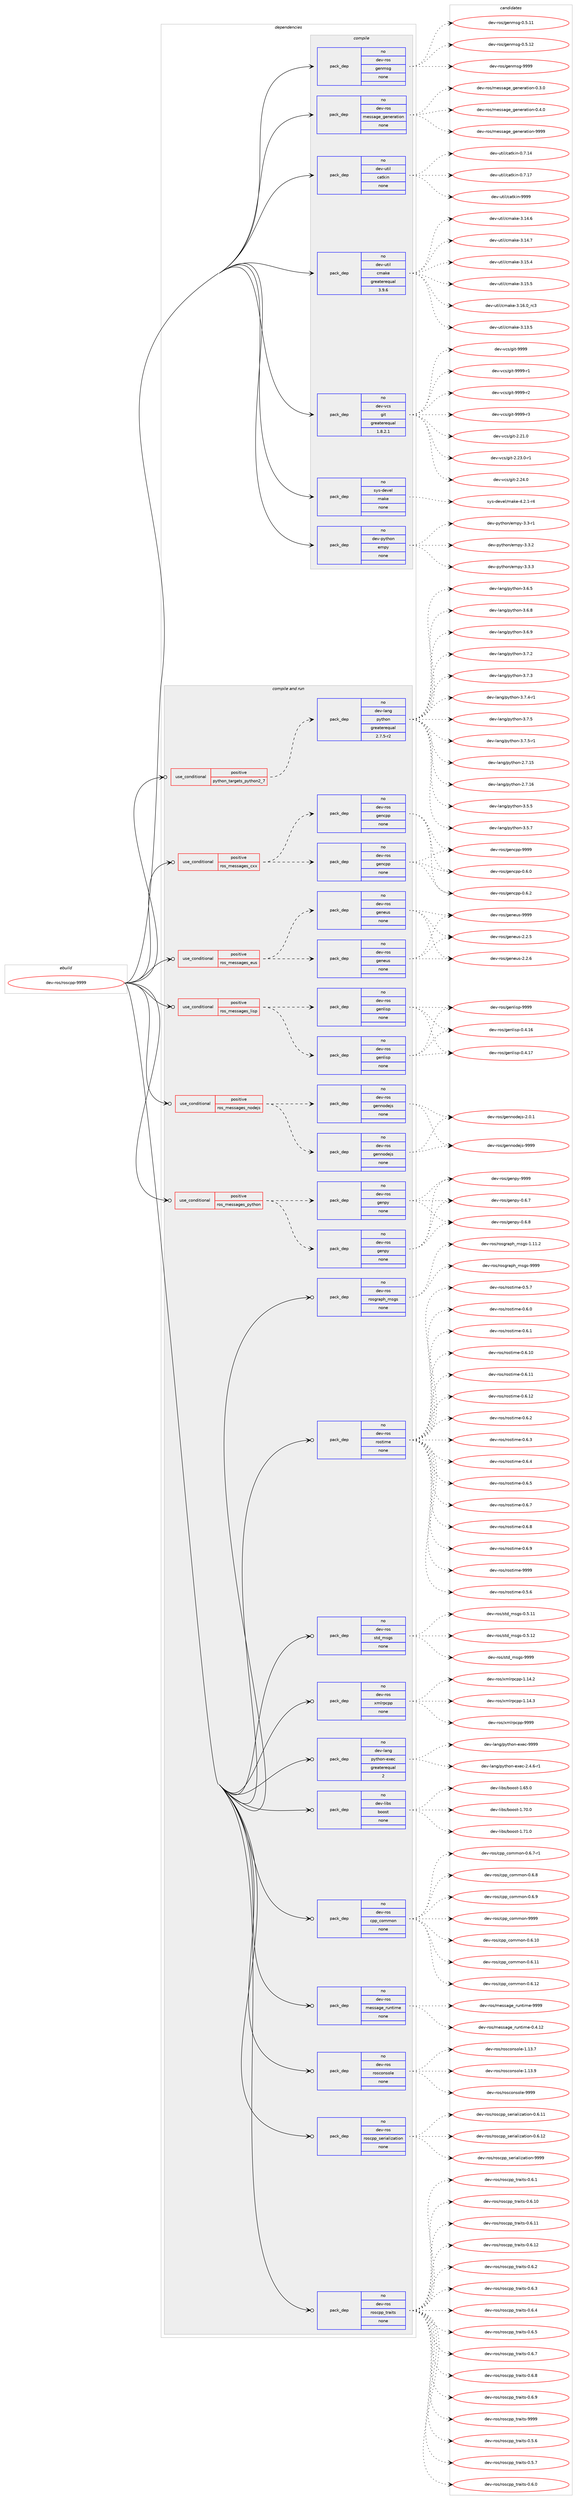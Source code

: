 digraph prolog {

# *************
# Graph options
# *************

newrank=true;
concentrate=true;
compound=true;
graph [rankdir=LR,fontname=Helvetica,fontsize=10,ranksep=1.5];#, ranksep=2.5, nodesep=0.2];
edge  [arrowhead=vee];
node  [fontname=Helvetica,fontsize=10];

# **********
# The ebuild
# **********

subgraph cluster_leftcol {
color=gray;
rank=same;
label=<<i>ebuild</i>>;
id [label="dev-ros/roscpp-9999", color=red, width=4, href="../dev-ros/roscpp-9999.svg"];
}

# ****************
# The dependencies
# ****************

subgraph cluster_midcol {
color=gray;
label=<<i>dependencies</i>>;
subgraph cluster_compile {
fillcolor="#eeeeee";
style=filled;
label=<<i>compile</i>>;
subgraph pack494331 {
dependency660793 [label=<<TABLE BORDER="0" CELLBORDER="1" CELLSPACING="0" CELLPADDING="4" WIDTH="220"><TR><TD ROWSPAN="6" CELLPADDING="30">pack_dep</TD></TR><TR><TD WIDTH="110">no</TD></TR><TR><TD>dev-python</TD></TR><TR><TD>empy</TD></TR><TR><TD>none</TD></TR><TR><TD></TD></TR></TABLE>>, shape=none, color=blue];
}
id:e -> dependency660793:w [weight=20,style="solid",arrowhead="vee"];
subgraph pack494332 {
dependency660794 [label=<<TABLE BORDER="0" CELLBORDER="1" CELLSPACING="0" CELLPADDING="4" WIDTH="220"><TR><TD ROWSPAN="6" CELLPADDING="30">pack_dep</TD></TR><TR><TD WIDTH="110">no</TD></TR><TR><TD>dev-ros</TD></TR><TR><TD>genmsg</TD></TR><TR><TD>none</TD></TR><TR><TD></TD></TR></TABLE>>, shape=none, color=blue];
}
id:e -> dependency660794:w [weight=20,style="solid",arrowhead="vee"];
subgraph pack494333 {
dependency660795 [label=<<TABLE BORDER="0" CELLBORDER="1" CELLSPACING="0" CELLPADDING="4" WIDTH="220"><TR><TD ROWSPAN="6" CELLPADDING="30">pack_dep</TD></TR><TR><TD WIDTH="110">no</TD></TR><TR><TD>dev-ros</TD></TR><TR><TD>message_generation</TD></TR><TR><TD>none</TD></TR><TR><TD></TD></TR></TABLE>>, shape=none, color=blue];
}
id:e -> dependency660795:w [weight=20,style="solid",arrowhead="vee"];
subgraph pack494334 {
dependency660796 [label=<<TABLE BORDER="0" CELLBORDER="1" CELLSPACING="0" CELLPADDING="4" WIDTH="220"><TR><TD ROWSPAN="6" CELLPADDING="30">pack_dep</TD></TR><TR><TD WIDTH="110">no</TD></TR><TR><TD>dev-util</TD></TR><TR><TD>catkin</TD></TR><TR><TD>none</TD></TR><TR><TD></TD></TR></TABLE>>, shape=none, color=blue];
}
id:e -> dependency660796:w [weight=20,style="solid",arrowhead="vee"];
subgraph pack494335 {
dependency660797 [label=<<TABLE BORDER="0" CELLBORDER="1" CELLSPACING="0" CELLPADDING="4" WIDTH="220"><TR><TD ROWSPAN="6" CELLPADDING="30">pack_dep</TD></TR><TR><TD WIDTH="110">no</TD></TR><TR><TD>dev-util</TD></TR><TR><TD>cmake</TD></TR><TR><TD>greaterequal</TD></TR><TR><TD>3.9.6</TD></TR></TABLE>>, shape=none, color=blue];
}
id:e -> dependency660797:w [weight=20,style="solid",arrowhead="vee"];
subgraph pack494336 {
dependency660798 [label=<<TABLE BORDER="0" CELLBORDER="1" CELLSPACING="0" CELLPADDING="4" WIDTH="220"><TR><TD ROWSPAN="6" CELLPADDING="30">pack_dep</TD></TR><TR><TD WIDTH="110">no</TD></TR><TR><TD>dev-vcs</TD></TR><TR><TD>git</TD></TR><TR><TD>greaterequal</TD></TR><TR><TD>1.8.2.1</TD></TR></TABLE>>, shape=none, color=blue];
}
id:e -> dependency660798:w [weight=20,style="solid",arrowhead="vee"];
subgraph pack494337 {
dependency660799 [label=<<TABLE BORDER="0" CELLBORDER="1" CELLSPACING="0" CELLPADDING="4" WIDTH="220"><TR><TD ROWSPAN="6" CELLPADDING="30">pack_dep</TD></TR><TR><TD WIDTH="110">no</TD></TR><TR><TD>sys-devel</TD></TR><TR><TD>make</TD></TR><TR><TD>none</TD></TR><TR><TD></TD></TR></TABLE>>, shape=none, color=blue];
}
id:e -> dependency660799:w [weight=20,style="solid",arrowhead="vee"];
}
subgraph cluster_compileandrun {
fillcolor="#eeeeee";
style=filled;
label=<<i>compile and run</i>>;
subgraph cond154556 {
dependency660800 [label=<<TABLE BORDER="0" CELLBORDER="1" CELLSPACING="0" CELLPADDING="4"><TR><TD ROWSPAN="3" CELLPADDING="10">use_conditional</TD></TR><TR><TD>positive</TD></TR><TR><TD>python_targets_python2_7</TD></TR></TABLE>>, shape=none, color=red];
subgraph pack494338 {
dependency660801 [label=<<TABLE BORDER="0" CELLBORDER="1" CELLSPACING="0" CELLPADDING="4" WIDTH="220"><TR><TD ROWSPAN="6" CELLPADDING="30">pack_dep</TD></TR><TR><TD WIDTH="110">no</TD></TR><TR><TD>dev-lang</TD></TR><TR><TD>python</TD></TR><TR><TD>greaterequal</TD></TR><TR><TD>2.7.5-r2</TD></TR></TABLE>>, shape=none, color=blue];
}
dependency660800:e -> dependency660801:w [weight=20,style="dashed",arrowhead="vee"];
}
id:e -> dependency660800:w [weight=20,style="solid",arrowhead="odotvee"];
subgraph cond154557 {
dependency660802 [label=<<TABLE BORDER="0" CELLBORDER="1" CELLSPACING="0" CELLPADDING="4"><TR><TD ROWSPAN="3" CELLPADDING="10">use_conditional</TD></TR><TR><TD>positive</TD></TR><TR><TD>ros_messages_cxx</TD></TR></TABLE>>, shape=none, color=red];
subgraph pack494339 {
dependency660803 [label=<<TABLE BORDER="0" CELLBORDER="1" CELLSPACING="0" CELLPADDING="4" WIDTH="220"><TR><TD ROWSPAN="6" CELLPADDING="30">pack_dep</TD></TR><TR><TD WIDTH="110">no</TD></TR><TR><TD>dev-ros</TD></TR><TR><TD>gencpp</TD></TR><TR><TD>none</TD></TR><TR><TD></TD></TR></TABLE>>, shape=none, color=blue];
}
dependency660802:e -> dependency660803:w [weight=20,style="dashed",arrowhead="vee"];
subgraph pack494340 {
dependency660804 [label=<<TABLE BORDER="0" CELLBORDER="1" CELLSPACING="0" CELLPADDING="4" WIDTH="220"><TR><TD ROWSPAN="6" CELLPADDING="30">pack_dep</TD></TR><TR><TD WIDTH="110">no</TD></TR><TR><TD>dev-ros</TD></TR><TR><TD>gencpp</TD></TR><TR><TD>none</TD></TR><TR><TD></TD></TR></TABLE>>, shape=none, color=blue];
}
dependency660802:e -> dependency660804:w [weight=20,style="dashed",arrowhead="vee"];
}
id:e -> dependency660802:w [weight=20,style="solid",arrowhead="odotvee"];
subgraph cond154558 {
dependency660805 [label=<<TABLE BORDER="0" CELLBORDER="1" CELLSPACING="0" CELLPADDING="4"><TR><TD ROWSPAN="3" CELLPADDING="10">use_conditional</TD></TR><TR><TD>positive</TD></TR><TR><TD>ros_messages_eus</TD></TR></TABLE>>, shape=none, color=red];
subgraph pack494341 {
dependency660806 [label=<<TABLE BORDER="0" CELLBORDER="1" CELLSPACING="0" CELLPADDING="4" WIDTH="220"><TR><TD ROWSPAN="6" CELLPADDING="30">pack_dep</TD></TR><TR><TD WIDTH="110">no</TD></TR><TR><TD>dev-ros</TD></TR><TR><TD>geneus</TD></TR><TR><TD>none</TD></TR><TR><TD></TD></TR></TABLE>>, shape=none, color=blue];
}
dependency660805:e -> dependency660806:w [weight=20,style="dashed",arrowhead="vee"];
subgraph pack494342 {
dependency660807 [label=<<TABLE BORDER="0" CELLBORDER="1" CELLSPACING="0" CELLPADDING="4" WIDTH="220"><TR><TD ROWSPAN="6" CELLPADDING="30">pack_dep</TD></TR><TR><TD WIDTH="110">no</TD></TR><TR><TD>dev-ros</TD></TR><TR><TD>geneus</TD></TR><TR><TD>none</TD></TR><TR><TD></TD></TR></TABLE>>, shape=none, color=blue];
}
dependency660805:e -> dependency660807:w [weight=20,style="dashed",arrowhead="vee"];
}
id:e -> dependency660805:w [weight=20,style="solid",arrowhead="odotvee"];
subgraph cond154559 {
dependency660808 [label=<<TABLE BORDER="0" CELLBORDER="1" CELLSPACING="0" CELLPADDING="4"><TR><TD ROWSPAN="3" CELLPADDING="10">use_conditional</TD></TR><TR><TD>positive</TD></TR><TR><TD>ros_messages_lisp</TD></TR></TABLE>>, shape=none, color=red];
subgraph pack494343 {
dependency660809 [label=<<TABLE BORDER="0" CELLBORDER="1" CELLSPACING="0" CELLPADDING="4" WIDTH="220"><TR><TD ROWSPAN="6" CELLPADDING="30">pack_dep</TD></TR><TR><TD WIDTH="110">no</TD></TR><TR><TD>dev-ros</TD></TR><TR><TD>genlisp</TD></TR><TR><TD>none</TD></TR><TR><TD></TD></TR></TABLE>>, shape=none, color=blue];
}
dependency660808:e -> dependency660809:w [weight=20,style="dashed",arrowhead="vee"];
subgraph pack494344 {
dependency660810 [label=<<TABLE BORDER="0" CELLBORDER="1" CELLSPACING="0" CELLPADDING="4" WIDTH="220"><TR><TD ROWSPAN="6" CELLPADDING="30">pack_dep</TD></TR><TR><TD WIDTH="110">no</TD></TR><TR><TD>dev-ros</TD></TR><TR><TD>genlisp</TD></TR><TR><TD>none</TD></TR><TR><TD></TD></TR></TABLE>>, shape=none, color=blue];
}
dependency660808:e -> dependency660810:w [weight=20,style="dashed",arrowhead="vee"];
}
id:e -> dependency660808:w [weight=20,style="solid",arrowhead="odotvee"];
subgraph cond154560 {
dependency660811 [label=<<TABLE BORDER="0" CELLBORDER="1" CELLSPACING="0" CELLPADDING="4"><TR><TD ROWSPAN="3" CELLPADDING="10">use_conditional</TD></TR><TR><TD>positive</TD></TR><TR><TD>ros_messages_nodejs</TD></TR></TABLE>>, shape=none, color=red];
subgraph pack494345 {
dependency660812 [label=<<TABLE BORDER="0" CELLBORDER="1" CELLSPACING="0" CELLPADDING="4" WIDTH="220"><TR><TD ROWSPAN="6" CELLPADDING="30">pack_dep</TD></TR><TR><TD WIDTH="110">no</TD></TR><TR><TD>dev-ros</TD></TR><TR><TD>gennodejs</TD></TR><TR><TD>none</TD></TR><TR><TD></TD></TR></TABLE>>, shape=none, color=blue];
}
dependency660811:e -> dependency660812:w [weight=20,style="dashed",arrowhead="vee"];
subgraph pack494346 {
dependency660813 [label=<<TABLE BORDER="0" CELLBORDER="1" CELLSPACING="0" CELLPADDING="4" WIDTH="220"><TR><TD ROWSPAN="6" CELLPADDING="30">pack_dep</TD></TR><TR><TD WIDTH="110">no</TD></TR><TR><TD>dev-ros</TD></TR><TR><TD>gennodejs</TD></TR><TR><TD>none</TD></TR><TR><TD></TD></TR></TABLE>>, shape=none, color=blue];
}
dependency660811:e -> dependency660813:w [weight=20,style="dashed",arrowhead="vee"];
}
id:e -> dependency660811:w [weight=20,style="solid",arrowhead="odotvee"];
subgraph cond154561 {
dependency660814 [label=<<TABLE BORDER="0" CELLBORDER="1" CELLSPACING="0" CELLPADDING="4"><TR><TD ROWSPAN="3" CELLPADDING="10">use_conditional</TD></TR><TR><TD>positive</TD></TR><TR><TD>ros_messages_python</TD></TR></TABLE>>, shape=none, color=red];
subgraph pack494347 {
dependency660815 [label=<<TABLE BORDER="0" CELLBORDER="1" CELLSPACING="0" CELLPADDING="4" WIDTH="220"><TR><TD ROWSPAN="6" CELLPADDING="30">pack_dep</TD></TR><TR><TD WIDTH="110">no</TD></TR><TR><TD>dev-ros</TD></TR><TR><TD>genpy</TD></TR><TR><TD>none</TD></TR><TR><TD></TD></TR></TABLE>>, shape=none, color=blue];
}
dependency660814:e -> dependency660815:w [weight=20,style="dashed",arrowhead="vee"];
subgraph pack494348 {
dependency660816 [label=<<TABLE BORDER="0" CELLBORDER="1" CELLSPACING="0" CELLPADDING="4" WIDTH="220"><TR><TD ROWSPAN="6" CELLPADDING="30">pack_dep</TD></TR><TR><TD WIDTH="110">no</TD></TR><TR><TD>dev-ros</TD></TR><TR><TD>genpy</TD></TR><TR><TD>none</TD></TR><TR><TD></TD></TR></TABLE>>, shape=none, color=blue];
}
dependency660814:e -> dependency660816:w [weight=20,style="dashed",arrowhead="vee"];
}
id:e -> dependency660814:w [weight=20,style="solid",arrowhead="odotvee"];
subgraph pack494349 {
dependency660817 [label=<<TABLE BORDER="0" CELLBORDER="1" CELLSPACING="0" CELLPADDING="4" WIDTH="220"><TR><TD ROWSPAN="6" CELLPADDING="30">pack_dep</TD></TR><TR><TD WIDTH="110">no</TD></TR><TR><TD>dev-lang</TD></TR><TR><TD>python-exec</TD></TR><TR><TD>greaterequal</TD></TR><TR><TD>2</TD></TR></TABLE>>, shape=none, color=blue];
}
id:e -> dependency660817:w [weight=20,style="solid",arrowhead="odotvee"];
subgraph pack494350 {
dependency660818 [label=<<TABLE BORDER="0" CELLBORDER="1" CELLSPACING="0" CELLPADDING="4" WIDTH="220"><TR><TD ROWSPAN="6" CELLPADDING="30">pack_dep</TD></TR><TR><TD WIDTH="110">no</TD></TR><TR><TD>dev-libs</TD></TR><TR><TD>boost</TD></TR><TR><TD>none</TD></TR><TR><TD></TD></TR></TABLE>>, shape=none, color=blue];
}
id:e -> dependency660818:w [weight=20,style="solid",arrowhead="odotvee"];
subgraph pack494351 {
dependency660819 [label=<<TABLE BORDER="0" CELLBORDER="1" CELLSPACING="0" CELLPADDING="4" WIDTH="220"><TR><TD ROWSPAN="6" CELLPADDING="30">pack_dep</TD></TR><TR><TD WIDTH="110">no</TD></TR><TR><TD>dev-ros</TD></TR><TR><TD>cpp_common</TD></TR><TR><TD>none</TD></TR><TR><TD></TD></TR></TABLE>>, shape=none, color=blue];
}
id:e -> dependency660819:w [weight=20,style="solid",arrowhead="odotvee"];
subgraph pack494352 {
dependency660820 [label=<<TABLE BORDER="0" CELLBORDER="1" CELLSPACING="0" CELLPADDING="4" WIDTH="220"><TR><TD ROWSPAN="6" CELLPADDING="30">pack_dep</TD></TR><TR><TD WIDTH="110">no</TD></TR><TR><TD>dev-ros</TD></TR><TR><TD>message_runtime</TD></TR><TR><TD>none</TD></TR><TR><TD></TD></TR></TABLE>>, shape=none, color=blue];
}
id:e -> dependency660820:w [weight=20,style="solid",arrowhead="odotvee"];
subgraph pack494353 {
dependency660821 [label=<<TABLE BORDER="0" CELLBORDER="1" CELLSPACING="0" CELLPADDING="4" WIDTH="220"><TR><TD ROWSPAN="6" CELLPADDING="30">pack_dep</TD></TR><TR><TD WIDTH="110">no</TD></TR><TR><TD>dev-ros</TD></TR><TR><TD>rosconsole</TD></TR><TR><TD>none</TD></TR><TR><TD></TD></TR></TABLE>>, shape=none, color=blue];
}
id:e -> dependency660821:w [weight=20,style="solid",arrowhead="odotvee"];
subgraph pack494354 {
dependency660822 [label=<<TABLE BORDER="0" CELLBORDER="1" CELLSPACING="0" CELLPADDING="4" WIDTH="220"><TR><TD ROWSPAN="6" CELLPADDING="30">pack_dep</TD></TR><TR><TD WIDTH="110">no</TD></TR><TR><TD>dev-ros</TD></TR><TR><TD>roscpp_serialization</TD></TR><TR><TD>none</TD></TR><TR><TD></TD></TR></TABLE>>, shape=none, color=blue];
}
id:e -> dependency660822:w [weight=20,style="solid",arrowhead="odotvee"];
subgraph pack494355 {
dependency660823 [label=<<TABLE BORDER="0" CELLBORDER="1" CELLSPACING="0" CELLPADDING="4" WIDTH="220"><TR><TD ROWSPAN="6" CELLPADDING="30">pack_dep</TD></TR><TR><TD WIDTH="110">no</TD></TR><TR><TD>dev-ros</TD></TR><TR><TD>roscpp_traits</TD></TR><TR><TD>none</TD></TR><TR><TD></TD></TR></TABLE>>, shape=none, color=blue];
}
id:e -> dependency660823:w [weight=20,style="solid",arrowhead="odotvee"];
subgraph pack494356 {
dependency660824 [label=<<TABLE BORDER="0" CELLBORDER="1" CELLSPACING="0" CELLPADDING="4" WIDTH="220"><TR><TD ROWSPAN="6" CELLPADDING="30">pack_dep</TD></TR><TR><TD WIDTH="110">no</TD></TR><TR><TD>dev-ros</TD></TR><TR><TD>rosgraph_msgs</TD></TR><TR><TD>none</TD></TR><TR><TD></TD></TR></TABLE>>, shape=none, color=blue];
}
id:e -> dependency660824:w [weight=20,style="solid",arrowhead="odotvee"];
subgraph pack494357 {
dependency660825 [label=<<TABLE BORDER="0" CELLBORDER="1" CELLSPACING="0" CELLPADDING="4" WIDTH="220"><TR><TD ROWSPAN="6" CELLPADDING="30">pack_dep</TD></TR><TR><TD WIDTH="110">no</TD></TR><TR><TD>dev-ros</TD></TR><TR><TD>rostime</TD></TR><TR><TD>none</TD></TR><TR><TD></TD></TR></TABLE>>, shape=none, color=blue];
}
id:e -> dependency660825:w [weight=20,style="solid",arrowhead="odotvee"];
subgraph pack494358 {
dependency660826 [label=<<TABLE BORDER="0" CELLBORDER="1" CELLSPACING="0" CELLPADDING="4" WIDTH="220"><TR><TD ROWSPAN="6" CELLPADDING="30">pack_dep</TD></TR><TR><TD WIDTH="110">no</TD></TR><TR><TD>dev-ros</TD></TR><TR><TD>std_msgs</TD></TR><TR><TD>none</TD></TR><TR><TD></TD></TR></TABLE>>, shape=none, color=blue];
}
id:e -> dependency660826:w [weight=20,style="solid",arrowhead="odotvee"];
subgraph pack494359 {
dependency660827 [label=<<TABLE BORDER="0" CELLBORDER="1" CELLSPACING="0" CELLPADDING="4" WIDTH="220"><TR><TD ROWSPAN="6" CELLPADDING="30">pack_dep</TD></TR><TR><TD WIDTH="110">no</TD></TR><TR><TD>dev-ros</TD></TR><TR><TD>xmlrpcpp</TD></TR><TR><TD>none</TD></TR><TR><TD></TD></TR></TABLE>>, shape=none, color=blue];
}
id:e -> dependency660827:w [weight=20,style="solid",arrowhead="odotvee"];
}
subgraph cluster_run {
fillcolor="#eeeeee";
style=filled;
label=<<i>run</i>>;
}
}

# **************
# The candidates
# **************

subgraph cluster_choices {
rank=same;
color=gray;
label=<<i>candidates</i>>;

subgraph choice494331 {
color=black;
nodesep=1;
choice1001011184511212111610411111047101109112121455146514511449 [label="dev-python/empy-3.3-r1", color=red, width=4,href="../dev-python/empy-3.3-r1.svg"];
choice1001011184511212111610411111047101109112121455146514650 [label="dev-python/empy-3.3.2", color=red, width=4,href="../dev-python/empy-3.3.2.svg"];
choice1001011184511212111610411111047101109112121455146514651 [label="dev-python/empy-3.3.3", color=red, width=4,href="../dev-python/empy-3.3.3.svg"];
dependency660793:e -> choice1001011184511212111610411111047101109112121455146514511449:w [style=dotted,weight="100"];
dependency660793:e -> choice1001011184511212111610411111047101109112121455146514650:w [style=dotted,weight="100"];
dependency660793:e -> choice1001011184511212111610411111047101109112121455146514651:w [style=dotted,weight="100"];
}
subgraph choice494332 {
color=black;
nodesep=1;
choice100101118451141111154710310111010911510345484653464949 [label="dev-ros/genmsg-0.5.11", color=red, width=4,href="../dev-ros/genmsg-0.5.11.svg"];
choice100101118451141111154710310111010911510345484653464950 [label="dev-ros/genmsg-0.5.12", color=red, width=4,href="../dev-ros/genmsg-0.5.12.svg"];
choice10010111845114111115471031011101091151034557575757 [label="dev-ros/genmsg-9999", color=red, width=4,href="../dev-ros/genmsg-9999.svg"];
dependency660794:e -> choice100101118451141111154710310111010911510345484653464949:w [style=dotted,weight="100"];
dependency660794:e -> choice100101118451141111154710310111010911510345484653464950:w [style=dotted,weight="100"];
dependency660794:e -> choice10010111845114111115471031011101091151034557575757:w [style=dotted,weight="100"];
}
subgraph choice494333 {
color=black;
nodesep=1;
choice1001011184511411111547109101115115971031019510310111010111497116105111110454846514648 [label="dev-ros/message_generation-0.3.0", color=red, width=4,href="../dev-ros/message_generation-0.3.0.svg"];
choice1001011184511411111547109101115115971031019510310111010111497116105111110454846524648 [label="dev-ros/message_generation-0.4.0", color=red, width=4,href="../dev-ros/message_generation-0.4.0.svg"];
choice10010111845114111115471091011151159710310195103101110101114971161051111104557575757 [label="dev-ros/message_generation-9999", color=red, width=4,href="../dev-ros/message_generation-9999.svg"];
dependency660795:e -> choice1001011184511411111547109101115115971031019510310111010111497116105111110454846514648:w [style=dotted,weight="100"];
dependency660795:e -> choice1001011184511411111547109101115115971031019510310111010111497116105111110454846524648:w [style=dotted,weight="100"];
dependency660795:e -> choice10010111845114111115471091011151159710310195103101110101114971161051111104557575757:w [style=dotted,weight="100"];
}
subgraph choice494334 {
color=black;
nodesep=1;
choice1001011184511711610510847999711610710511045484655464952 [label="dev-util/catkin-0.7.14", color=red, width=4,href="../dev-util/catkin-0.7.14.svg"];
choice1001011184511711610510847999711610710511045484655464955 [label="dev-util/catkin-0.7.17", color=red, width=4,href="../dev-util/catkin-0.7.17.svg"];
choice100101118451171161051084799971161071051104557575757 [label="dev-util/catkin-9999", color=red, width=4,href="../dev-util/catkin-9999.svg"];
dependency660796:e -> choice1001011184511711610510847999711610710511045484655464952:w [style=dotted,weight="100"];
dependency660796:e -> choice1001011184511711610510847999711610710511045484655464955:w [style=dotted,weight="100"];
dependency660796:e -> choice100101118451171161051084799971161071051104557575757:w [style=dotted,weight="100"];
}
subgraph choice494335 {
color=black;
nodesep=1;
choice1001011184511711610510847991099710710145514649514653 [label="dev-util/cmake-3.13.5", color=red, width=4,href="../dev-util/cmake-3.13.5.svg"];
choice1001011184511711610510847991099710710145514649524654 [label="dev-util/cmake-3.14.6", color=red, width=4,href="../dev-util/cmake-3.14.6.svg"];
choice1001011184511711610510847991099710710145514649524655 [label="dev-util/cmake-3.14.7", color=red, width=4,href="../dev-util/cmake-3.14.7.svg"];
choice1001011184511711610510847991099710710145514649534652 [label="dev-util/cmake-3.15.4", color=red, width=4,href="../dev-util/cmake-3.15.4.svg"];
choice1001011184511711610510847991099710710145514649534653 [label="dev-util/cmake-3.15.5", color=red, width=4,href="../dev-util/cmake-3.15.5.svg"];
choice1001011184511711610510847991099710710145514649544648951149951 [label="dev-util/cmake-3.16.0_rc3", color=red, width=4,href="../dev-util/cmake-3.16.0_rc3.svg"];
dependency660797:e -> choice1001011184511711610510847991099710710145514649514653:w [style=dotted,weight="100"];
dependency660797:e -> choice1001011184511711610510847991099710710145514649524654:w [style=dotted,weight="100"];
dependency660797:e -> choice1001011184511711610510847991099710710145514649524655:w [style=dotted,weight="100"];
dependency660797:e -> choice1001011184511711610510847991099710710145514649534652:w [style=dotted,weight="100"];
dependency660797:e -> choice1001011184511711610510847991099710710145514649534653:w [style=dotted,weight="100"];
dependency660797:e -> choice1001011184511711610510847991099710710145514649544648951149951:w [style=dotted,weight="100"];
}
subgraph choice494336 {
color=black;
nodesep=1;
choice10010111845118991154710310511645504650494648 [label="dev-vcs/git-2.21.0", color=red, width=4,href="../dev-vcs/git-2.21.0.svg"];
choice100101118451189911547103105116455046505146484511449 [label="dev-vcs/git-2.23.0-r1", color=red, width=4,href="../dev-vcs/git-2.23.0-r1.svg"];
choice10010111845118991154710310511645504650524648 [label="dev-vcs/git-2.24.0", color=red, width=4,href="../dev-vcs/git-2.24.0.svg"];
choice1001011184511899115471031051164557575757 [label="dev-vcs/git-9999", color=red, width=4,href="../dev-vcs/git-9999.svg"];
choice10010111845118991154710310511645575757574511449 [label="dev-vcs/git-9999-r1", color=red, width=4,href="../dev-vcs/git-9999-r1.svg"];
choice10010111845118991154710310511645575757574511450 [label="dev-vcs/git-9999-r2", color=red, width=4,href="../dev-vcs/git-9999-r2.svg"];
choice10010111845118991154710310511645575757574511451 [label="dev-vcs/git-9999-r3", color=red, width=4,href="../dev-vcs/git-9999-r3.svg"];
dependency660798:e -> choice10010111845118991154710310511645504650494648:w [style=dotted,weight="100"];
dependency660798:e -> choice100101118451189911547103105116455046505146484511449:w [style=dotted,weight="100"];
dependency660798:e -> choice10010111845118991154710310511645504650524648:w [style=dotted,weight="100"];
dependency660798:e -> choice1001011184511899115471031051164557575757:w [style=dotted,weight="100"];
dependency660798:e -> choice10010111845118991154710310511645575757574511449:w [style=dotted,weight="100"];
dependency660798:e -> choice10010111845118991154710310511645575757574511450:w [style=dotted,weight="100"];
dependency660798:e -> choice10010111845118991154710310511645575757574511451:w [style=dotted,weight="100"];
}
subgraph choice494337 {
color=black;
nodesep=1;
choice1151211154510010111810110847109971071014552465046494511452 [label="sys-devel/make-4.2.1-r4", color=red, width=4,href="../sys-devel/make-4.2.1-r4.svg"];
dependency660799:e -> choice1151211154510010111810110847109971071014552465046494511452:w [style=dotted,weight="100"];
}
subgraph choice494338 {
color=black;
nodesep=1;
choice10010111845108971101034711212111610411111045504655464953 [label="dev-lang/python-2.7.15", color=red, width=4,href="../dev-lang/python-2.7.15.svg"];
choice10010111845108971101034711212111610411111045504655464954 [label="dev-lang/python-2.7.16", color=red, width=4,href="../dev-lang/python-2.7.16.svg"];
choice100101118451089711010347112121116104111110455146534653 [label="dev-lang/python-3.5.5", color=red, width=4,href="../dev-lang/python-3.5.5.svg"];
choice100101118451089711010347112121116104111110455146534655 [label="dev-lang/python-3.5.7", color=red, width=4,href="../dev-lang/python-3.5.7.svg"];
choice100101118451089711010347112121116104111110455146544653 [label="dev-lang/python-3.6.5", color=red, width=4,href="../dev-lang/python-3.6.5.svg"];
choice100101118451089711010347112121116104111110455146544656 [label="dev-lang/python-3.6.8", color=red, width=4,href="../dev-lang/python-3.6.8.svg"];
choice100101118451089711010347112121116104111110455146544657 [label="dev-lang/python-3.6.9", color=red, width=4,href="../dev-lang/python-3.6.9.svg"];
choice100101118451089711010347112121116104111110455146554650 [label="dev-lang/python-3.7.2", color=red, width=4,href="../dev-lang/python-3.7.2.svg"];
choice100101118451089711010347112121116104111110455146554651 [label="dev-lang/python-3.7.3", color=red, width=4,href="../dev-lang/python-3.7.3.svg"];
choice1001011184510897110103471121211161041111104551465546524511449 [label="dev-lang/python-3.7.4-r1", color=red, width=4,href="../dev-lang/python-3.7.4-r1.svg"];
choice100101118451089711010347112121116104111110455146554653 [label="dev-lang/python-3.7.5", color=red, width=4,href="../dev-lang/python-3.7.5.svg"];
choice1001011184510897110103471121211161041111104551465546534511449 [label="dev-lang/python-3.7.5-r1", color=red, width=4,href="../dev-lang/python-3.7.5-r1.svg"];
dependency660801:e -> choice10010111845108971101034711212111610411111045504655464953:w [style=dotted,weight="100"];
dependency660801:e -> choice10010111845108971101034711212111610411111045504655464954:w [style=dotted,weight="100"];
dependency660801:e -> choice100101118451089711010347112121116104111110455146534653:w [style=dotted,weight="100"];
dependency660801:e -> choice100101118451089711010347112121116104111110455146534655:w [style=dotted,weight="100"];
dependency660801:e -> choice100101118451089711010347112121116104111110455146544653:w [style=dotted,weight="100"];
dependency660801:e -> choice100101118451089711010347112121116104111110455146544656:w [style=dotted,weight="100"];
dependency660801:e -> choice100101118451089711010347112121116104111110455146544657:w [style=dotted,weight="100"];
dependency660801:e -> choice100101118451089711010347112121116104111110455146554650:w [style=dotted,weight="100"];
dependency660801:e -> choice100101118451089711010347112121116104111110455146554651:w [style=dotted,weight="100"];
dependency660801:e -> choice1001011184510897110103471121211161041111104551465546524511449:w [style=dotted,weight="100"];
dependency660801:e -> choice100101118451089711010347112121116104111110455146554653:w [style=dotted,weight="100"];
dependency660801:e -> choice1001011184510897110103471121211161041111104551465546534511449:w [style=dotted,weight="100"];
}
subgraph choice494339 {
color=black;
nodesep=1;
choice100101118451141111154710310111099112112454846544648 [label="dev-ros/gencpp-0.6.0", color=red, width=4,href="../dev-ros/gencpp-0.6.0.svg"];
choice100101118451141111154710310111099112112454846544650 [label="dev-ros/gencpp-0.6.2", color=red, width=4,href="../dev-ros/gencpp-0.6.2.svg"];
choice1001011184511411111547103101110991121124557575757 [label="dev-ros/gencpp-9999", color=red, width=4,href="../dev-ros/gencpp-9999.svg"];
dependency660803:e -> choice100101118451141111154710310111099112112454846544648:w [style=dotted,weight="100"];
dependency660803:e -> choice100101118451141111154710310111099112112454846544650:w [style=dotted,weight="100"];
dependency660803:e -> choice1001011184511411111547103101110991121124557575757:w [style=dotted,weight="100"];
}
subgraph choice494340 {
color=black;
nodesep=1;
choice100101118451141111154710310111099112112454846544648 [label="dev-ros/gencpp-0.6.0", color=red, width=4,href="../dev-ros/gencpp-0.6.0.svg"];
choice100101118451141111154710310111099112112454846544650 [label="dev-ros/gencpp-0.6.2", color=red, width=4,href="../dev-ros/gencpp-0.6.2.svg"];
choice1001011184511411111547103101110991121124557575757 [label="dev-ros/gencpp-9999", color=red, width=4,href="../dev-ros/gencpp-9999.svg"];
dependency660804:e -> choice100101118451141111154710310111099112112454846544648:w [style=dotted,weight="100"];
dependency660804:e -> choice100101118451141111154710310111099112112454846544650:w [style=dotted,weight="100"];
dependency660804:e -> choice1001011184511411111547103101110991121124557575757:w [style=dotted,weight="100"];
}
subgraph choice494341 {
color=black;
nodesep=1;
choice1001011184511411111547103101110101117115455046504653 [label="dev-ros/geneus-2.2.5", color=red, width=4,href="../dev-ros/geneus-2.2.5.svg"];
choice1001011184511411111547103101110101117115455046504654 [label="dev-ros/geneus-2.2.6", color=red, width=4,href="../dev-ros/geneus-2.2.6.svg"];
choice10010111845114111115471031011101011171154557575757 [label="dev-ros/geneus-9999", color=red, width=4,href="../dev-ros/geneus-9999.svg"];
dependency660806:e -> choice1001011184511411111547103101110101117115455046504653:w [style=dotted,weight="100"];
dependency660806:e -> choice1001011184511411111547103101110101117115455046504654:w [style=dotted,weight="100"];
dependency660806:e -> choice10010111845114111115471031011101011171154557575757:w [style=dotted,weight="100"];
}
subgraph choice494342 {
color=black;
nodesep=1;
choice1001011184511411111547103101110101117115455046504653 [label="dev-ros/geneus-2.2.5", color=red, width=4,href="../dev-ros/geneus-2.2.5.svg"];
choice1001011184511411111547103101110101117115455046504654 [label="dev-ros/geneus-2.2.6", color=red, width=4,href="../dev-ros/geneus-2.2.6.svg"];
choice10010111845114111115471031011101011171154557575757 [label="dev-ros/geneus-9999", color=red, width=4,href="../dev-ros/geneus-9999.svg"];
dependency660807:e -> choice1001011184511411111547103101110101117115455046504653:w [style=dotted,weight="100"];
dependency660807:e -> choice1001011184511411111547103101110101117115455046504654:w [style=dotted,weight="100"];
dependency660807:e -> choice10010111845114111115471031011101011171154557575757:w [style=dotted,weight="100"];
}
subgraph choice494343 {
color=black;
nodesep=1;
choice100101118451141111154710310111010810511511245484652464954 [label="dev-ros/genlisp-0.4.16", color=red, width=4,href="../dev-ros/genlisp-0.4.16.svg"];
choice100101118451141111154710310111010810511511245484652464955 [label="dev-ros/genlisp-0.4.17", color=red, width=4,href="../dev-ros/genlisp-0.4.17.svg"];
choice10010111845114111115471031011101081051151124557575757 [label="dev-ros/genlisp-9999", color=red, width=4,href="../dev-ros/genlisp-9999.svg"];
dependency660809:e -> choice100101118451141111154710310111010810511511245484652464954:w [style=dotted,weight="100"];
dependency660809:e -> choice100101118451141111154710310111010810511511245484652464955:w [style=dotted,weight="100"];
dependency660809:e -> choice10010111845114111115471031011101081051151124557575757:w [style=dotted,weight="100"];
}
subgraph choice494344 {
color=black;
nodesep=1;
choice100101118451141111154710310111010810511511245484652464954 [label="dev-ros/genlisp-0.4.16", color=red, width=4,href="../dev-ros/genlisp-0.4.16.svg"];
choice100101118451141111154710310111010810511511245484652464955 [label="dev-ros/genlisp-0.4.17", color=red, width=4,href="../dev-ros/genlisp-0.4.17.svg"];
choice10010111845114111115471031011101081051151124557575757 [label="dev-ros/genlisp-9999", color=red, width=4,href="../dev-ros/genlisp-9999.svg"];
dependency660810:e -> choice100101118451141111154710310111010810511511245484652464954:w [style=dotted,weight="100"];
dependency660810:e -> choice100101118451141111154710310111010810511511245484652464955:w [style=dotted,weight="100"];
dependency660810:e -> choice10010111845114111115471031011101081051151124557575757:w [style=dotted,weight="100"];
}
subgraph choice494345 {
color=black;
nodesep=1;
choice1001011184511411111547103101110110111100101106115455046484649 [label="dev-ros/gennodejs-2.0.1", color=red, width=4,href="../dev-ros/gennodejs-2.0.1.svg"];
choice10010111845114111115471031011101101111001011061154557575757 [label="dev-ros/gennodejs-9999", color=red, width=4,href="../dev-ros/gennodejs-9999.svg"];
dependency660812:e -> choice1001011184511411111547103101110110111100101106115455046484649:w [style=dotted,weight="100"];
dependency660812:e -> choice10010111845114111115471031011101101111001011061154557575757:w [style=dotted,weight="100"];
}
subgraph choice494346 {
color=black;
nodesep=1;
choice1001011184511411111547103101110110111100101106115455046484649 [label="dev-ros/gennodejs-2.0.1", color=red, width=4,href="../dev-ros/gennodejs-2.0.1.svg"];
choice10010111845114111115471031011101101111001011061154557575757 [label="dev-ros/gennodejs-9999", color=red, width=4,href="../dev-ros/gennodejs-9999.svg"];
dependency660813:e -> choice1001011184511411111547103101110110111100101106115455046484649:w [style=dotted,weight="100"];
dependency660813:e -> choice10010111845114111115471031011101101111001011061154557575757:w [style=dotted,weight="100"];
}
subgraph choice494347 {
color=black;
nodesep=1;
choice1001011184511411111547103101110112121454846544655 [label="dev-ros/genpy-0.6.7", color=red, width=4,href="../dev-ros/genpy-0.6.7.svg"];
choice1001011184511411111547103101110112121454846544656 [label="dev-ros/genpy-0.6.8", color=red, width=4,href="../dev-ros/genpy-0.6.8.svg"];
choice10010111845114111115471031011101121214557575757 [label="dev-ros/genpy-9999", color=red, width=4,href="../dev-ros/genpy-9999.svg"];
dependency660815:e -> choice1001011184511411111547103101110112121454846544655:w [style=dotted,weight="100"];
dependency660815:e -> choice1001011184511411111547103101110112121454846544656:w [style=dotted,weight="100"];
dependency660815:e -> choice10010111845114111115471031011101121214557575757:w [style=dotted,weight="100"];
}
subgraph choice494348 {
color=black;
nodesep=1;
choice1001011184511411111547103101110112121454846544655 [label="dev-ros/genpy-0.6.7", color=red, width=4,href="../dev-ros/genpy-0.6.7.svg"];
choice1001011184511411111547103101110112121454846544656 [label="dev-ros/genpy-0.6.8", color=red, width=4,href="../dev-ros/genpy-0.6.8.svg"];
choice10010111845114111115471031011101121214557575757 [label="dev-ros/genpy-9999", color=red, width=4,href="../dev-ros/genpy-9999.svg"];
dependency660816:e -> choice1001011184511411111547103101110112121454846544655:w [style=dotted,weight="100"];
dependency660816:e -> choice1001011184511411111547103101110112121454846544656:w [style=dotted,weight="100"];
dependency660816:e -> choice10010111845114111115471031011101121214557575757:w [style=dotted,weight="100"];
}
subgraph choice494349 {
color=black;
nodesep=1;
choice10010111845108971101034711212111610411111045101120101994550465246544511449 [label="dev-lang/python-exec-2.4.6-r1", color=red, width=4,href="../dev-lang/python-exec-2.4.6-r1.svg"];
choice10010111845108971101034711212111610411111045101120101994557575757 [label="dev-lang/python-exec-9999", color=red, width=4,href="../dev-lang/python-exec-9999.svg"];
dependency660817:e -> choice10010111845108971101034711212111610411111045101120101994550465246544511449:w [style=dotted,weight="100"];
dependency660817:e -> choice10010111845108971101034711212111610411111045101120101994557575757:w [style=dotted,weight="100"];
}
subgraph choice494350 {
color=black;
nodesep=1;
choice1001011184510810598115479811111111511645494654534648 [label="dev-libs/boost-1.65.0", color=red, width=4,href="../dev-libs/boost-1.65.0.svg"];
choice1001011184510810598115479811111111511645494655484648 [label="dev-libs/boost-1.70.0", color=red, width=4,href="../dev-libs/boost-1.70.0.svg"];
choice1001011184510810598115479811111111511645494655494648 [label="dev-libs/boost-1.71.0", color=red, width=4,href="../dev-libs/boost-1.71.0.svg"];
dependency660818:e -> choice1001011184510810598115479811111111511645494654534648:w [style=dotted,weight="100"];
dependency660818:e -> choice1001011184510810598115479811111111511645494655484648:w [style=dotted,weight="100"];
dependency660818:e -> choice1001011184510810598115479811111111511645494655494648:w [style=dotted,weight="100"];
}
subgraph choice494351 {
color=black;
nodesep=1;
choice100101118451141111154799112112959911110910911111045484654464948 [label="dev-ros/cpp_common-0.6.10", color=red, width=4,href="../dev-ros/cpp_common-0.6.10.svg"];
choice100101118451141111154799112112959911110910911111045484654464949 [label="dev-ros/cpp_common-0.6.11", color=red, width=4,href="../dev-ros/cpp_common-0.6.11.svg"];
choice100101118451141111154799112112959911110910911111045484654464950 [label="dev-ros/cpp_common-0.6.12", color=red, width=4,href="../dev-ros/cpp_common-0.6.12.svg"];
choice10010111845114111115479911211295991111091091111104548465446554511449 [label="dev-ros/cpp_common-0.6.7-r1", color=red, width=4,href="../dev-ros/cpp_common-0.6.7-r1.svg"];
choice1001011184511411111547991121129599111109109111110454846544656 [label="dev-ros/cpp_common-0.6.8", color=red, width=4,href="../dev-ros/cpp_common-0.6.8.svg"];
choice1001011184511411111547991121129599111109109111110454846544657 [label="dev-ros/cpp_common-0.6.9", color=red, width=4,href="../dev-ros/cpp_common-0.6.9.svg"];
choice10010111845114111115479911211295991111091091111104557575757 [label="dev-ros/cpp_common-9999", color=red, width=4,href="../dev-ros/cpp_common-9999.svg"];
dependency660819:e -> choice100101118451141111154799112112959911110910911111045484654464948:w [style=dotted,weight="100"];
dependency660819:e -> choice100101118451141111154799112112959911110910911111045484654464949:w [style=dotted,weight="100"];
dependency660819:e -> choice100101118451141111154799112112959911110910911111045484654464950:w [style=dotted,weight="100"];
dependency660819:e -> choice10010111845114111115479911211295991111091091111104548465446554511449:w [style=dotted,weight="100"];
dependency660819:e -> choice1001011184511411111547991121129599111109109111110454846544656:w [style=dotted,weight="100"];
dependency660819:e -> choice1001011184511411111547991121129599111109109111110454846544657:w [style=dotted,weight="100"];
dependency660819:e -> choice10010111845114111115479911211295991111091091111104557575757:w [style=dotted,weight="100"];
}
subgraph choice494352 {
color=black;
nodesep=1;
choice1001011184511411111547109101115115971031019511411711011610510910145484652464950 [label="dev-ros/message_runtime-0.4.12", color=red, width=4,href="../dev-ros/message_runtime-0.4.12.svg"];
choice100101118451141111154710910111511597103101951141171101161051091014557575757 [label="dev-ros/message_runtime-9999", color=red, width=4,href="../dev-ros/message_runtime-9999.svg"];
dependency660820:e -> choice1001011184511411111547109101115115971031019511411711011610510910145484652464950:w [style=dotted,weight="100"];
dependency660820:e -> choice100101118451141111154710910111511597103101951141171101161051091014557575757:w [style=dotted,weight="100"];
}
subgraph choice494353 {
color=black;
nodesep=1;
choice10010111845114111115471141111159911111011511110810145494649514655 [label="dev-ros/rosconsole-1.13.7", color=red, width=4,href="../dev-ros/rosconsole-1.13.7.svg"];
choice10010111845114111115471141111159911111011511110810145494649514657 [label="dev-ros/rosconsole-1.13.9", color=red, width=4,href="../dev-ros/rosconsole-1.13.9.svg"];
choice1001011184511411111547114111115991111101151111081014557575757 [label="dev-ros/rosconsole-9999", color=red, width=4,href="../dev-ros/rosconsole-9999.svg"];
dependency660821:e -> choice10010111845114111115471141111159911111011511110810145494649514655:w [style=dotted,weight="100"];
dependency660821:e -> choice10010111845114111115471141111159911111011511110810145494649514657:w [style=dotted,weight="100"];
dependency660821:e -> choice1001011184511411111547114111115991111101151111081014557575757:w [style=dotted,weight="100"];
}
subgraph choice494354 {
color=black;
nodesep=1;
choice10010111845114111115471141111159911211295115101114105971081051229711610511111045484654464949 [label="dev-ros/roscpp_serialization-0.6.11", color=red, width=4,href="../dev-ros/roscpp_serialization-0.6.11.svg"];
choice10010111845114111115471141111159911211295115101114105971081051229711610511111045484654464950 [label="dev-ros/roscpp_serialization-0.6.12", color=red, width=4,href="../dev-ros/roscpp_serialization-0.6.12.svg"];
choice1001011184511411111547114111115991121129511510111410597108105122971161051111104557575757 [label="dev-ros/roscpp_serialization-9999", color=red, width=4,href="../dev-ros/roscpp_serialization-9999.svg"];
dependency660822:e -> choice10010111845114111115471141111159911211295115101114105971081051229711610511111045484654464949:w [style=dotted,weight="100"];
dependency660822:e -> choice10010111845114111115471141111159911211295115101114105971081051229711610511111045484654464950:w [style=dotted,weight="100"];
dependency660822:e -> choice1001011184511411111547114111115991121129511510111410597108105122971161051111104557575757:w [style=dotted,weight="100"];
}
subgraph choice494355 {
color=black;
nodesep=1;
choice1001011184511411111547114111115991121129511611497105116115454846534654 [label="dev-ros/roscpp_traits-0.5.6", color=red, width=4,href="../dev-ros/roscpp_traits-0.5.6.svg"];
choice1001011184511411111547114111115991121129511611497105116115454846534655 [label="dev-ros/roscpp_traits-0.5.7", color=red, width=4,href="../dev-ros/roscpp_traits-0.5.7.svg"];
choice1001011184511411111547114111115991121129511611497105116115454846544648 [label="dev-ros/roscpp_traits-0.6.0", color=red, width=4,href="../dev-ros/roscpp_traits-0.6.0.svg"];
choice1001011184511411111547114111115991121129511611497105116115454846544649 [label="dev-ros/roscpp_traits-0.6.1", color=red, width=4,href="../dev-ros/roscpp_traits-0.6.1.svg"];
choice100101118451141111154711411111599112112951161149710511611545484654464948 [label="dev-ros/roscpp_traits-0.6.10", color=red, width=4,href="../dev-ros/roscpp_traits-0.6.10.svg"];
choice100101118451141111154711411111599112112951161149710511611545484654464949 [label="dev-ros/roscpp_traits-0.6.11", color=red, width=4,href="../dev-ros/roscpp_traits-0.6.11.svg"];
choice100101118451141111154711411111599112112951161149710511611545484654464950 [label="dev-ros/roscpp_traits-0.6.12", color=red, width=4,href="../dev-ros/roscpp_traits-0.6.12.svg"];
choice1001011184511411111547114111115991121129511611497105116115454846544650 [label="dev-ros/roscpp_traits-0.6.2", color=red, width=4,href="../dev-ros/roscpp_traits-0.6.2.svg"];
choice1001011184511411111547114111115991121129511611497105116115454846544651 [label="dev-ros/roscpp_traits-0.6.3", color=red, width=4,href="../dev-ros/roscpp_traits-0.6.3.svg"];
choice1001011184511411111547114111115991121129511611497105116115454846544652 [label="dev-ros/roscpp_traits-0.6.4", color=red, width=4,href="../dev-ros/roscpp_traits-0.6.4.svg"];
choice1001011184511411111547114111115991121129511611497105116115454846544653 [label="dev-ros/roscpp_traits-0.6.5", color=red, width=4,href="../dev-ros/roscpp_traits-0.6.5.svg"];
choice1001011184511411111547114111115991121129511611497105116115454846544655 [label="dev-ros/roscpp_traits-0.6.7", color=red, width=4,href="../dev-ros/roscpp_traits-0.6.7.svg"];
choice1001011184511411111547114111115991121129511611497105116115454846544656 [label="dev-ros/roscpp_traits-0.6.8", color=red, width=4,href="../dev-ros/roscpp_traits-0.6.8.svg"];
choice1001011184511411111547114111115991121129511611497105116115454846544657 [label="dev-ros/roscpp_traits-0.6.9", color=red, width=4,href="../dev-ros/roscpp_traits-0.6.9.svg"];
choice10010111845114111115471141111159911211295116114971051161154557575757 [label="dev-ros/roscpp_traits-9999", color=red, width=4,href="../dev-ros/roscpp_traits-9999.svg"];
dependency660823:e -> choice1001011184511411111547114111115991121129511611497105116115454846534654:w [style=dotted,weight="100"];
dependency660823:e -> choice1001011184511411111547114111115991121129511611497105116115454846534655:w [style=dotted,weight="100"];
dependency660823:e -> choice1001011184511411111547114111115991121129511611497105116115454846544648:w [style=dotted,weight="100"];
dependency660823:e -> choice1001011184511411111547114111115991121129511611497105116115454846544649:w [style=dotted,weight="100"];
dependency660823:e -> choice100101118451141111154711411111599112112951161149710511611545484654464948:w [style=dotted,weight="100"];
dependency660823:e -> choice100101118451141111154711411111599112112951161149710511611545484654464949:w [style=dotted,weight="100"];
dependency660823:e -> choice100101118451141111154711411111599112112951161149710511611545484654464950:w [style=dotted,weight="100"];
dependency660823:e -> choice1001011184511411111547114111115991121129511611497105116115454846544650:w [style=dotted,weight="100"];
dependency660823:e -> choice1001011184511411111547114111115991121129511611497105116115454846544651:w [style=dotted,weight="100"];
dependency660823:e -> choice1001011184511411111547114111115991121129511611497105116115454846544652:w [style=dotted,weight="100"];
dependency660823:e -> choice1001011184511411111547114111115991121129511611497105116115454846544653:w [style=dotted,weight="100"];
dependency660823:e -> choice1001011184511411111547114111115991121129511611497105116115454846544655:w [style=dotted,weight="100"];
dependency660823:e -> choice1001011184511411111547114111115991121129511611497105116115454846544656:w [style=dotted,weight="100"];
dependency660823:e -> choice1001011184511411111547114111115991121129511611497105116115454846544657:w [style=dotted,weight="100"];
dependency660823:e -> choice10010111845114111115471141111159911211295116114971051161154557575757:w [style=dotted,weight="100"];
}
subgraph choice494356 {
color=black;
nodesep=1;
choice1001011184511411111547114111115103114971121049510911510311545494649494650 [label="dev-ros/rosgraph_msgs-1.11.2", color=red, width=4,href="../dev-ros/rosgraph_msgs-1.11.2.svg"];
choice100101118451141111154711411111510311497112104951091151031154557575757 [label="dev-ros/rosgraph_msgs-9999", color=red, width=4,href="../dev-ros/rosgraph_msgs-9999.svg"];
dependency660824:e -> choice1001011184511411111547114111115103114971121049510911510311545494649494650:w [style=dotted,weight="100"];
dependency660824:e -> choice100101118451141111154711411111510311497112104951091151031154557575757:w [style=dotted,weight="100"];
}
subgraph choice494357 {
color=black;
nodesep=1;
choice1001011184511411111547114111115116105109101454846534654 [label="dev-ros/rostime-0.5.6", color=red, width=4,href="../dev-ros/rostime-0.5.6.svg"];
choice1001011184511411111547114111115116105109101454846534655 [label="dev-ros/rostime-0.5.7", color=red, width=4,href="../dev-ros/rostime-0.5.7.svg"];
choice1001011184511411111547114111115116105109101454846544648 [label="dev-ros/rostime-0.6.0", color=red, width=4,href="../dev-ros/rostime-0.6.0.svg"];
choice1001011184511411111547114111115116105109101454846544649 [label="dev-ros/rostime-0.6.1", color=red, width=4,href="../dev-ros/rostime-0.6.1.svg"];
choice100101118451141111154711411111511610510910145484654464948 [label="dev-ros/rostime-0.6.10", color=red, width=4,href="../dev-ros/rostime-0.6.10.svg"];
choice100101118451141111154711411111511610510910145484654464949 [label="dev-ros/rostime-0.6.11", color=red, width=4,href="../dev-ros/rostime-0.6.11.svg"];
choice100101118451141111154711411111511610510910145484654464950 [label="dev-ros/rostime-0.6.12", color=red, width=4,href="../dev-ros/rostime-0.6.12.svg"];
choice1001011184511411111547114111115116105109101454846544650 [label="dev-ros/rostime-0.6.2", color=red, width=4,href="../dev-ros/rostime-0.6.2.svg"];
choice1001011184511411111547114111115116105109101454846544651 [label="dev-ros/rostime-0.6.3", color=red, width=4,href="../dev-ros/rostime-0.6.3.svg"];
choice1001011184511411111547114111115116105109101454846544652 [label="dev-ros/rostime-0.6.4", color=red, width=4,href="../dev-ros/rostime-0.6.4.svg"];
choice1001011184511411111547114111115116105109101454846544653 [label="dev-ros/rostime-0.6.5", color=red, width=4,href="../dev-ros/rostime-0.6.5.svg"];
choice1001011184511411111547114111115116105109101454846544655 [label="dev-ros/rostime-0.6.7", color=red, width=4,href="../dev-ros/rostime-0.6.7.svg"];
choice1001011184511411111547114111115116105109101454846544656 [label="dev-ros/rostime-0.6.8", color=red, width=4,href="../dev-ros/rostime-0.6.8.svg"];
choice1001011184511411111547114111115116105109101454846544657 [label="dev-ros/rostime-0.6.9", color=red, width=4,href="../dev-ros/rostime-0.6.9.svg"];
choice10010111845114111115471141111151161051091014557575757 [label="dev-ros/rostime-9999", color=red, width=4,href="../dev-ros/rostime-9999.svg"];
dependency660825:e -> choice1001011184511411111547114111115116105109101454846534654:w [style=dotted,weight="100"];
dependency660825:e -> choice1001011184511411111547114111115116105109101454846534655:w [style=dotted,weight="100"];
dependency660825:e -> choice1001011184511411111547114111115116105109101454846544648:w [style=dotted,weight="100"];
dependency660825:e -> choice1001011184511411111547114111115116105109101454846544649:w [style=dotted,weight="100"];
dependency660825:e -> choice100101118451141111154711411111511610510910145484654464948:w [style=dotted,weight="100"];
dependency660825:e -> choice100101118451141111154711411111511610510910145484654464949:w [style=dotted,weight="100"];
dependency660825:e -> choice100101118451141111154711411111511610510910145484654464950:w [style=dotted,weight="100"];
dependency660825:e -> choice1001011184511411111547114111115116105109101454846544650:w [style=dotted,weight="100"];
dependency660825:e -> choice1001011184511411111547114111115116105109101454846544651:w [style=dotted,weight="100"];
dependency660825:e -> choice1001011184511411111547114111115116105109101454846544652:w [style=dotted,weight="100"];
dependency660825:e -> choice1001011184511411111547114111115116105109101454846544653:w [style=dotted,weight="100"];
dependency660825:e -> choice1001011184511411111547114111115116105109101454846544655:w [style=dotted,weight="100"];
dependency660825:e -> choice1001011184511411111547114111115116105109101454846544656:w [style=dotted,weight="100"];
dependency660825:e -> choice1001011184511411111547114111115116105109101454846544657:w [style=dotted,weight="100"];
dependency660825:e -> choice10010111845114111115471141111151161051091014557575757:w [style=dotted,weight="100"];
}
subgraph choice494358 {
color=black;
nodesep=1;
choice10010111845114111115471151161009510911510311545484653464949 [label="dev-ros/std_msgs-0.5.11", color=red, width=4,href="../dev-ros/std_msgs-0.5.11.svg"];
choice10010111845114111115471151161009510911510311545484653464950 [label="dev-ros/std_msgs-0.5.12", color=red, width=4,href="../dev-ros/std_msgs-0.5.12.svg"];
choice1001011184511411111547115116100951091151031154557575757 [label="dev-ros/std_msgs-9999", color=red, width=4,href="../dev-ros/std_msgs-9999.svg"];
dependency660826:e -> choice10010111845114111115471151161009510911510311545484653464949:w [style=dotted,weight="100"];
dependency660826:e -> choice10010111845114111115471151161009510911510311545484653464950:w [style=dotted,weight="100"];
dependency660826:e -> choice1001011184511411111547115116100951091151031154557575757:w [style=dotted,weight="100"];
}
subgraph choice494359 {
color=black;
nodesep=1;
choice10010111845114111115471201091081141129911211245494649524650 [label="dev-ros/xmlrpcpp-1.14.2", color=red, width=4,href="../dev-ros/xmlrpcpp-1.14.2.svg"];
choice10010111845114111115471201091081141129911211245494649524651 [label="dev-ros/xmlrpcpp-1.14.3", color=red, width=4,href="../dev-ros/xmlrpcpp-1.14.3.svg"];
choice1001011184511411111547120109108114112991121124557575757 [label="dev-ros/xmlrpcpp-9999", color=red, width=4,href="../dev-ros/xmlrpcpp-9999.svg"];
dependency660827:e -> choice10010111845114111115471201091081141129911211245494649524650:w [style=dotted,weight="100"];
dependency660827:e -> choice10010111845114111115471201091081141129911211245494649524651:w [style=dotted,weight="100"];
dependency660827:e -> choice1001011184511411111547120109108114112991121124557575757:w [style=dotted,weight="100"];
}
}

}
